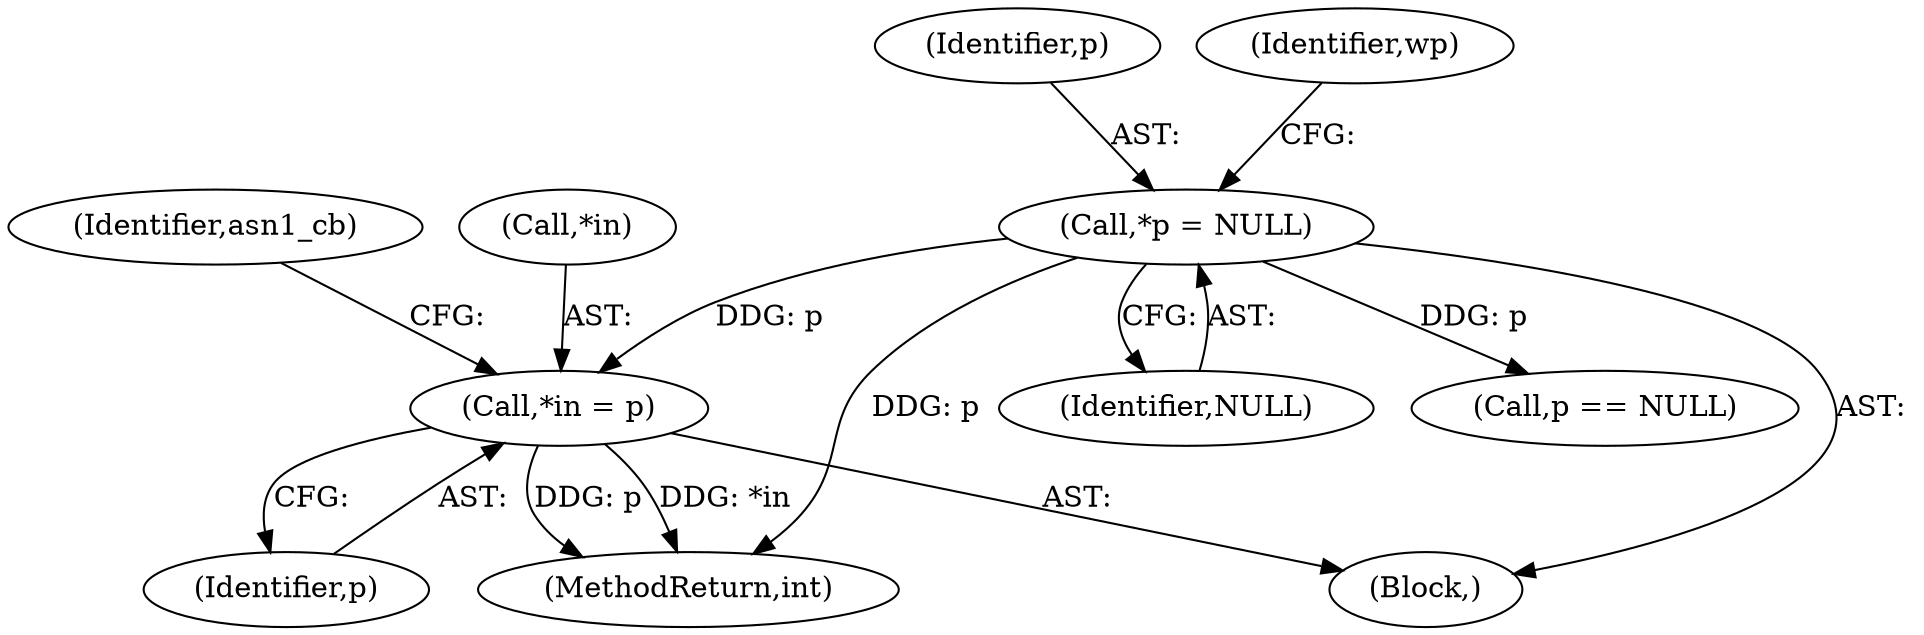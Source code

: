 digraph "0_openssl_b717b083073b6cacc0a5e2397b661678aff7ae7f@pointer" {
"1000533" [label="(Call,*in = p)"];
"1000157" [label="(Call,*p = NULL)"];
"1000536" [label="(Identifier,p)"];
"1000533" [label="(Call,*in = p)"];
"1000873" [label="(MethodReturn,int)"];
"1000159" [label="(Identifier,NULL)"];
"1000539" [label="(Identifier,asn1_cb)"];
"1000412" [label="(Call,p == NULL)"];
"1000141" [label="(Block,)"];
"1000534" [label="(Call,*in)"];
"1000158" [label="(Identifier,p)"];
"1000163" [label="(Identifier,wp)"];
"1000157" [label="(Call,*p = NULL)"];
"1000533" -> "1000141"  [label="AST: "];
"1000533" -> "1000536"  [label="CFG: "];
"1000534" -> "1000533"  [label="AST: "];
"1000536" -> "1000533"  [label="AST: "];
"1000539" -> "1000533"  [label="CFG: "];
"1000533" -> "1000873"  [label="DDG: p"];
"1000533" -> "1000873"  [label="DDG: *in"];
"1000157" -> "1000533"  [label="DDG: p"];
"1000157" -> "1000141"  [label="AST: "];
"1000157" -> "1000159"  [label="CFG: "];
"1000158" -> "1000157"  [label="AST: "];
"1000159" -> "1000157"  [label="AST: "];
"1000163" -> "1000157"  [label="CFG: "];
"1000157" -> "1000873"  [label="DDG: p"];
"1000157" -> "1000412"  [label="DDG: p"];
}
